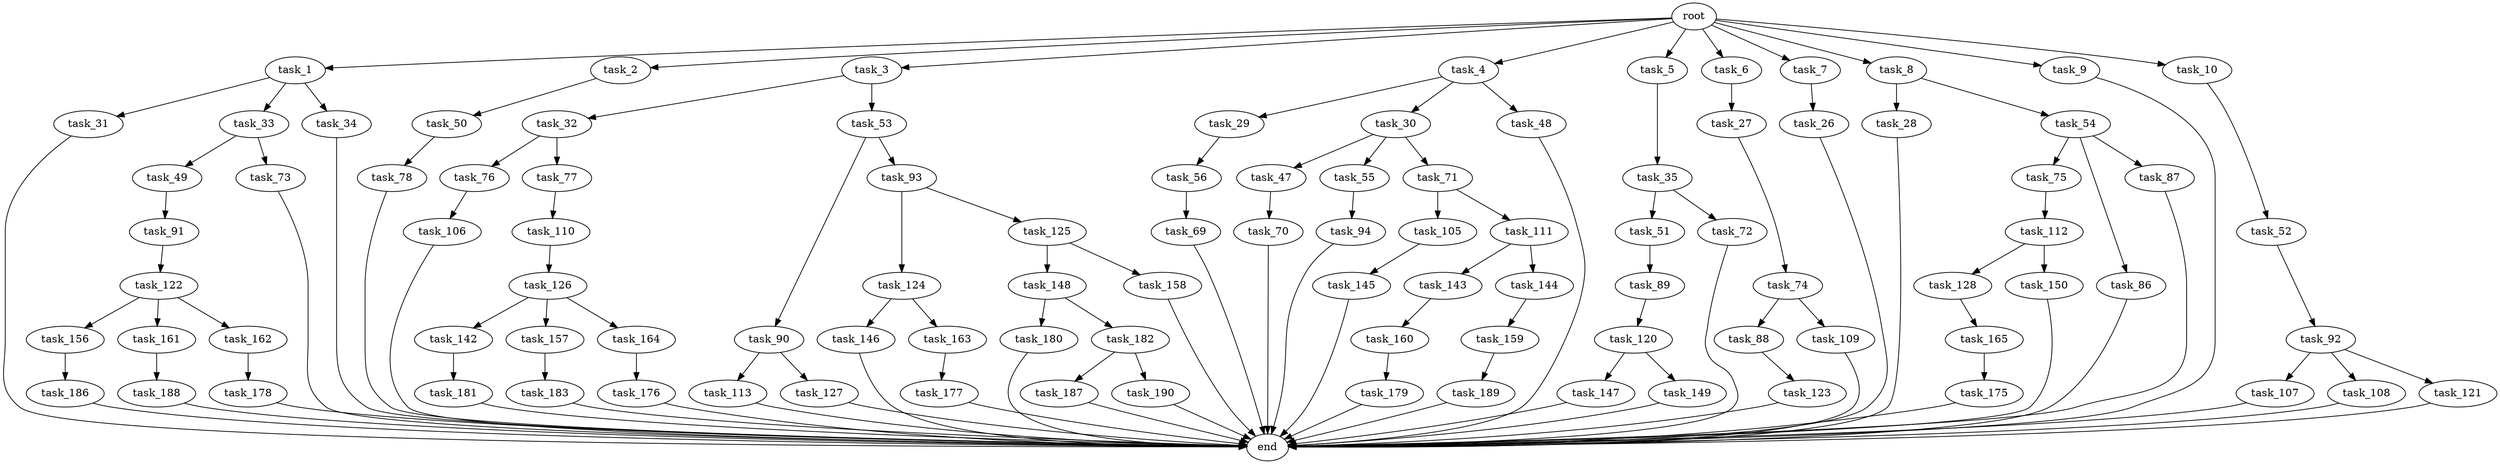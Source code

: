digraph G {
  root [size="0.000000"];
  task_1 [size="1024.000000"];
  task_2 [size="1024.000000"];
  task_3 [size="1024.000000"];
  task_4 [size="1024.000000"];
  task_5 [size="1024.000000"];
  task_6 [size="1024.000000"];
  task_7 [size="1024.000000"];
  task_8 [size="1024.000000"];
  task_9 [size="1024.000000"];
  task_10 [size="1024.000000"];
  task_26 [size="214748364800.000000"];
  task_27 [size="549755813888.000000"];
  task_28 [size="77309411328.000000"];
  task_29 [size="549755813888.000000"];
  task_30 [size="549755813888.000000"];
  task_31 [size="309237645312.000000"];
  task_32 [size="214748364800.000000"];
  task_33 [size="309237645312.000000"];
  task_34 [size="309237645312.000000"];
  task_35 [size="137438953472.000000"];
  task_47 [size="420906795008.000000"];
  task_48 [size="549755813888.000000"];
  task_49 [size="420906795008.000000"];
  task_50 [size="34359738368.000000"];
  task_51 [size="137438953472.000000"];
  task_52 [size="549755813888.000000"];
  task_53 [size="214748364800.000000"];
  task_54 [size="77309411328.000000"];
  task_55 [size="420906795008.000000"];
  task_56 [size="420906795008.000000"];
  task_69 [size="695784701952.000000"];
  task_70 [size="420906795008.000000"];
  task_71 [size="420906795008.000000"];
  task_72 [size="137438953472.000000"];
  task_73 [size="420906795008.000000"];
  task_74 [size="77309411328.000000"];
  task_75 [size="214748364800.000000"];
  task_76 [size="549755813888.000000"];
  task_77 [size="549755813888.000000"];
  task_78 [size="77309411328.000000"];
  task_86 [size="214748364800.000000"];
  task_87 [size="214748364800.000000"];
  task_88 [size="77309411328.000000"];
  task_89 [size="309237645312.000000"];
  task_90 [size="420906795008.000000"];
  task_91 [size="137438953472.000000"];
  task_92 [size="214748364800.000000"];
  task_93 [size="420906795008.000000"];
  task_94 [size="858993459200.000000"];
  task_105 [size="695784701952.000000"];
  task_106 [size="214748364800.000000"];
  task_107 [size="34359738368.000000"];
  task_108 [size="34359738368.000000"];
  task_109 [size="77309411328.000000"];
  task_110 [size="214748364800.000000"];
  task_111 [size="695784701952.000000"];
  task_112 [size="695784701952.000000"];
  task_113 [size="858993459200.000000"];
  task_120 [size="137438953472.000000"];
  task_121 [size="34359738368.000000"];
  task_122 [size="549755813888.000000"];
  task_123 [size="695784701952.000000"];
  task_124 [size="858993459200.000000"];
  task_125 [size="858993459200.000000"];
  task_126 [size="137438953472.000000"];
  task_127 [size="858993459200.000000"];
  task_128 [size="77309411328.000000"];
  task_142 [size="309237645312.000000"];
  task_143 [size="309237645312.000000"];
  task_144 [size="309237645312.000000"];
  task_145 [size="695784701952.000000"];
  task_146 [size="420906795008.000000"];
  task_147 [size="420906795008.000000"];
  task_148 [size="420906795008.000000"];
  task_149 [size="420906795008.000000"];
  task_150 [size="77309411328.000000"];
  task_156 [size="549755813888.000000"];
  task_157 [size="309237645312.000000"];
  task_158 [size="420906795008.000000"];
  task_159 [size="214748364800.000000"];
  task_160 [size="34359738368.000000"];
  task_161 [size="549755813888.000000"];
  task_162 [size="549755813888.000000"];
  task_163 [size="420906795008.000000"];
  task_164 [size="309237645312.000000"];
  task_165 [size="549755813888.000000"];
  task_175 [size="214748364800.000000"];
  task_176 [size="137438953472.000000"];
  task_177 [size="695784701952.000000"];
  task_178 [size="695784701952.000000"];
  task_179 [size="34359738368.000000"];
  task_180 [size="695784701952.000000"];
  task_181 [size="695784701952.000000"];
  task_182 [size="695784701952.000000"];
  task_183 [size="214748364800.000000"];
  task_186 [size="77309411328.000000"];
  task_187 [size="858993459200.000000"];
  task_188 [size="549755813888.000000"];
  task_189 [size="214748364800.000000"];
  task_190 [size="858993459200.000000"];
  end [size="0.000000"];

  root -> task_1 [size="1.000000"];
  root -> task_2 [size="1.000000"];
  root -> task_3 [size="1.000000"];
  root -> task_4 [size="1.000000"];
  root -> task_5 [size="1.000000"];
  root -> task_6 [size="1.000000"];
  root -> task_7 [size="1.000000"];
  root -> task_8 [size="1.000000"];
  root -> task_9 [size="1.000000"];
  root -> task_10 [size="1.000000"];
  task_1 -> task_31 [size="301989888.000000"];
  task_1 -> task_33 [size="301989888.000000"];
  task_1 -> task_34 [size="301989888.000000"];
  task_2 -> task_50 [size="33554432.000000"];
  task_3 -> task_32 [size="209715200.000000"];
  task_3 -> task_53 [size="209715200.000000"];
  task_4 -> task_29 [size="536870912.000000"];
  task_4 -> task_30 [size="536870912.000000"];
  task_4 -> task_48 [size="536870912.000000"];
  task_5 -> task_35 [size="134217728.000000"];
  task_6 -> task_27 [size="536870912.000000"];
  task_7 -> task_26 [size="209715200.000000"];
  task_8 -> task_28 [size="75497472.000000"];
  task_8 -> task_54 [size="75497472.000000"];
  task_9 -> end [size="1.000000"];
  task_10 -> task_52 [size="536870912.000000"];
  task_26 -> end [size="1.000000"];
  task_27 -> task_74 [size="75497472.000000"];
  task_28 -> end [size="1.000000"];
  task_29 -> task_56 [size="411041792.000000"];
  task_30 -> task_47 [size="411041792.000000"];
  task_30 -> task_55 [size="411041792.000000"];
  task_30 -> task_71 [size="411041792.000000"];
  task_31 -> end [size="1.000000"];
  task_32 -> task_76 [size="536870912.000000"];
  task_32 -> task_77 [size="536870912.000000"];
  task_33 -> task_49 [size="411041792.000000"];
  task_33 -> task_73 [size="411041792.000000"];
  task_34 -> end [size="1.000000"];
  task_35 -> task_51 [size="134217728.000000"];
  task_35 -> task_72 [size="134217728.000000"];
  task_47 -> task_70 [size="411041792.000000"];
  task_48 -> end [size="1.000000"];
  task_49 -> task_91 [size="134217728.000000"];
  task_50 -> task_78 [size="75497472.000000"];
  task_51 -> task_89 [size="301989888.000000"];
  task_52 -> task_92 [size="209715200.000000"];
  task_53 -> task_90 [size="411041792.000000"];
  task_53 -> task_93 [size="411041792.000000"];
  task_54 -> task_75 [size="209715200.000000"];
  task_54 -> task_86 [size="209715200.000000"];
  task_54 -> task_87 [size="209715200.000000"];
  task_55 -> task_94 [size="838860800.000000"];
  task_56 -> task_69 [size="679477248.000000"];
  task_69 -> end [size="1.000000"];
  task_70 -> end [size="1.000000"];
  task_71 -> task_105 [size="679477248.000000"];
  task_71 -> task_111 [size="679477248.000000"];
  task_72 -> end [size="1.000000"];
  task_73 -> end [size="1.000000"];
  task_74 -> task_88 [size="75497472.000000"];
  task_74 -> task_109 [size="75497472.000000"];
  task_75 -> task_112 [size="679477248.000000"];
  task_76 -> task_106 [size="209715200.000000"];
  task_77 -> task_110 [size="209715200.000000"];
  task_78 -> end [size="1.000000"];
  task_86 -> end [size="1.000000"];
  task_87 -> end [size="1.000000"];
  task_88 -> task_123 [size="679477248.000000"];
  task_89 -> task_120 [size="134217728.000000"];
  task_90 -> task_113 [size="838860800.000000"];
  task_90 -> task_127 [size="838860800.000000"];
  task_91 -> task_122 [size="536870912.000000"];
  task_92 -> task_107 [size="33554432.000000"];
  task_92 -> task_108 [size="33554432.000000"];
  task_92 -> task_121 [size="33554432.000000"];
  task_93 -> task_124 [size="838860800.000000"];
  task_93 -> task_125 [size="838860800.000000"];
  task_94 -> end [size="1.000000"];
  task_105 -> task_145 [size="679477248.000000"];
  task_106 -> end [size="1.000000"];
  task_107 -> end [size="1.000000"];
  task_108 -> end [size="1.000000"];
  task_109 -> end [size="1.000000"];
  task_110 -> task_126 [size="134217728.000000"];
  task_111 -> task_143 [size="301989888.000000"];
  task_111 -> task_144 [size="301989888.000000"];
  task_112 -> task_128 [size="75497472.000000"];
  task_112 -> task_150 [size="75497472.000000"];
  task_113 -> end [size="1.000000"];
  task_120 -> task_147 [size="411041792.000000"];
  task_120 -> task_149 [size="411041792.000000"];
  task_121 -> end [size="1.000000"];
  task_122 -> task_156 [size="536870912.000000"];
  task_122 -> task_161 [size="536870912.000000"];
  task_122 -> task_162 [size="536870912.000000"];
  task_123 -> end [size="1.000000"];
  task_124 -> task_146 [size="411041792.000000"];
  task_124 -> task_163 [size="411041792.000000"];
  task_125 -> task_148 [size="411041792.000000"];
  task_125 -> task_158 [size="411041792.000000"];
  task_126 -> task_142 [size="301989888.000000"];
  task_126 -> task_157 [size="301989888.000000"];
  task_126 -> task_164 [size="301989888.000000"];
  task_127 -> end [size="1.000000"];
  task_128 -> task_165 [size="536870912.000000"];
  task_142 -> task_181 [size="679477248.000000"];
  task_143 -> task_160 [size="33554432.000000"];
  task_144 -> task_159 [size="209715200.000000"];
  task_145 -> end [size="1.000000"];
  task_146 -> end [size="1.000000"];
  task_147 -> end [size="1.000000"];
  task_148 -> task_180 [size="679477248.000000"];
  task_148 -> task_182 [size="679477248.000000"];
  task_149 -> end [size="1.000000"];
  task_150 -> end [size="1.000000"];
  task_156 -> task_186 [size="75497472.000000"];
  task_157 -> task_183 [size="209715200.000000"];
  task_158 -> end [size="1.000000"];
  task_159 -> task_189 [size="209715200.000000"];
  task_160 -> task_179 [size="33554432.000000"];
  task_161 -> task_188 [size="536870912.000000"];
  task_162 -> task_178 [size="679477248.000000"];
  task_163 -> task_177 [size="679477248.000000"];
  task_164 -> task_176 [size="134217728.000000"];
  task_165 -> task_175 [size="209715200.000000"];
  task_175 -> end [size="1.000000"];
  task_176 -> end [size="1.000000"];
  task_177 -> end [size="1.000000"];
  task_178 -> end [size="1.000000"];
  task_179 -> end [size="1.000000"];
  task_180 -> end [size="1.000000"];
  task_181 -> end [size="1.000000"];
  task_182 -> task_187 [size="838860800.000000"];
  task_182 -> task_190 [size="838860800.000000"];
  task_183 -> end [size="1.000000"];
  task_186 -> end [size="1.000000"];
  task_187 -> end [size="1.000000"];
  task_188 -> end [size="1.000000"];
  task_189 -> end [size="1.000000"];
  task_190 -> end [size="1.000000"];
}
